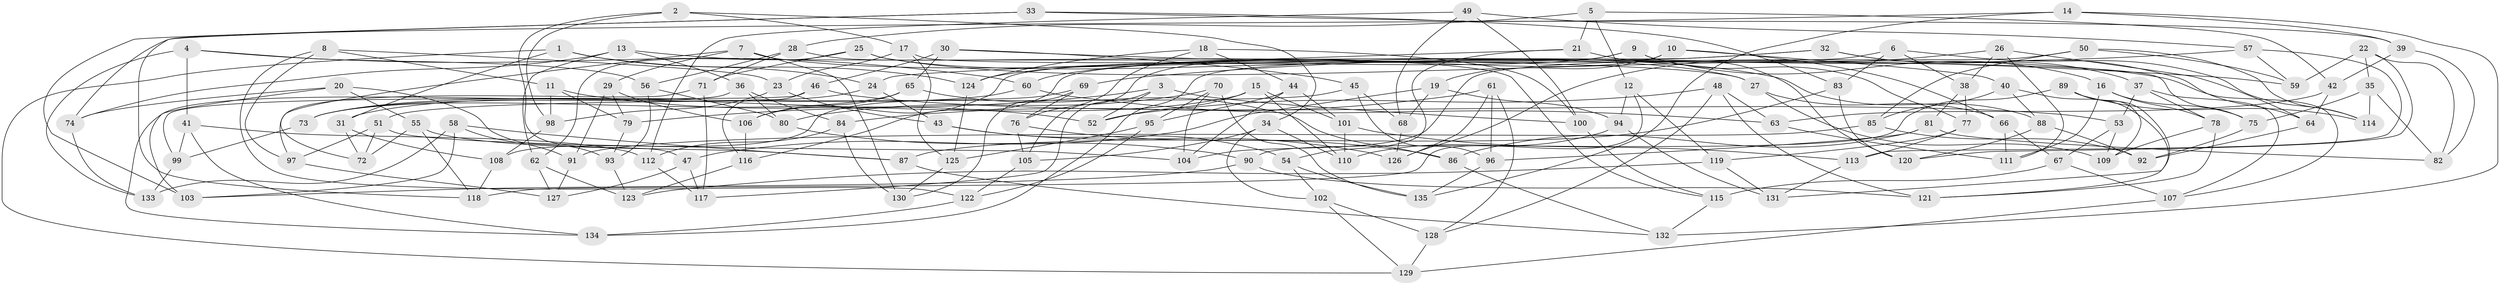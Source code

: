 // coarse degree distribution, {6: 0.5487804878048781, 5: 0.0975609756097561, 4: 0.35365853658536583}
// Generated by graph-tools (version 1.1) at 2025/52/02/27/25 19:52:30]
// undirected, 135 vertices, 270 edges
graph export_dot {
graph [start="1"]
  node [color=gray90,style=filled];
  1;
  2;
  3;
  4;
  5;
  6;
  7;
  8;
  9;
  10;
  11;
  12;
  13;
  14;
  15;
  16;
  17;
  18;
  19;
  20;
  21;
  22;
  23;
  24;
  25;
  26;
  27;
  28;
  29;
  30;
  31;
  32;
  33;
  34;
  35;
  36;
  37;
  38;
  39;
  40;
  41;
  42;
  43;
  44;
  45;
  46;
  47;
  48;
  49;
  50;
  51;
  52;
  53;
  54;
  55;
  56;
  57;
  58;
  59;
  60;
  61;
  62;
  63;
  64;
  65;
  66;
  67;
  68;
  69;
  70;
  71;
  72;
  73;
  74;
  75;
  76;
  77;
  78;
  79;
  80;
  81;
  82;
  83;
  84;
  85;
  86;
  87;
  88;
  89;
  90;
  91;
  92;
  93;
  94;
  95;
  96;
  97;
  98;
  99;
  100;
  101;
  102;
  103;
  104;
  105;
  106;
  107;
  108;
  109;
  110;
  111;
  112;
  113;
  114;
  115;
  116;
  117;
  118;
  119;
  120;
  121;
  122;
  123;
  124;
  125;
  126;
  127;
  128;
  129;
  130;
  131;
  132;
  133;
  134;
  135;
  1 -- 124;
  1 -- 129;
  1 -- 24;
  1 -- 31;
  2 -- 98;
  2 -- 17;
  2 -- 47;
  2 -- 34;
  3 -- 100;
  3 -- 52;
  3 -- 117;
  3 -- 79;
  4 -- 60;
  4 -- 133;
  4 -- 41;
  4 -- 56;
  5 -- 21;
  5 -- 28;
  5 -- 12;
  5 -- 42;
  6 -- 38;
  6 -- 114;
  6 -- 134;
  6 -- 83;
  7 -- 29;
  7 -- 88;
  7 -- 130;
  7 -- 72;
  8 -- 97;
  8 -- 11;
  8 -- 122;
  8 -- 23;
  9 -- 16;
  9 -- 106;
  9 -- 124;
  9 -- 77;
  10 -- 105;
  10 -- 19;
  10 -- 66;
  10 -- 40;
  11 -- 52;
  11 -- 79;
  11 -- 98;
  12 -- 119;
  12 -- 94;
  12 -- 118;
  13 -- 62;
  13 -- 36;
  13 -- 27;
  13 -- 74;
  14 -- 39;
  14 -- 135;
  14 -- 132;
  14 -- 74;
  15 -- 101;
  15 -- 31;
  15 -- 110;
  15 -- 52;
  16 -- 78;
  16 -- 75;
  16 -- 111;
  17 -- 75;
  17 -- 23;
  17 -- 125;
  18 -- 100;
  18 -- 124;
  18 -- 76;
  18 -- 44;
  19 -- 94;
  19 -- 47;
  19 -- 68;
  20 -- 74;
  20 -- 55;
  20 -- 93;
  20 -- 103;
  21 -- 24;
  21 -- 120;
  21 -- 54;
  22 -- 82;
  22 -- 35;
  22 -- 120;
  22 -- 59;
  23 -- 98;
  23 -- 43;
  24 -- 73;
  24 -- 43;
  25 -- 107;
  25 -- 62;
  25 -- 27;
  25 -- 71;
  26 -- 126;
  26 -- 111;
  26 -- 38;
  26 -- 64;
  27 -- 109;
  27 -- 66;
  28 -- 56;
  28 -- 71;
  28 -- 115;
  29 -- 106;
  29 -- 91;
  29 -- 79;
  30 -- 46;
  30 -- 65;
  30 -- 59;
  30 -- 45;
  31 -- 72;
  31 -- 108;
  32 -- 64;
  32 -- 116;
  32 -- 37;
  32 -- 60;
  33 -- 103;
  33 -- 83;
  33 -- 39;
  33 -- 118;
  34 -- 102;
  34 -- 110;
  34 -- 105;
  35 -- 82;
  35 -- 75;
  35 -- 114;
  36 -- 84;
  36 -- 80;
  36 -- 134;
  37 -- 78;
  37 -- 53;
  37 -- 107;
  38 -- 77;
  38 -- 81;
  39 -- 82;
  39 -- 42;
  40 -- 121;
  40 -- 85;
  40 -- 88;
  41 -- 99;
  41 -- 134;
  41 -- 112;
  42 -- 63;
  42 -- 64;
  43 -- 126;
  43 -- 54;
  44 -- 101;
  44 -- 104;
  44 -- 95;
  45 -- 68;
  45 -- 51;
  45 -- 96;
  46 -- 53;
  46 -- 99;
  46 -- 116;
  47 -- 127;
  47 -- 117;
  48 -- 63;
  48 -- 121;
  48 -- 128;
  48 -- 52;
  49 -- 100;
  49 -- 68;
  49 -- 112;
  49 -- 57;
  50 -- 114;
  50 -- 59;
  50 -- 104;
  50 -- 85;
  51 -- 104;
  51 -- 97;
  51 -- 72;
  53 -- 109;
  53 -- 67;
  54 -- 135;
  54 -- 102;
  55 -- 72;
  55 -- 118;
  55 -- 87;
  56 -- 80;
  56 -- 93;
  57 -- 59;
  57 -- 113;
  57 -- 69;
  58 -- 87;
  58 -- 133;
  58 -- 91;
  58 -- 103;
  60 -- 63;
  60 -- 73;
  61 -- 84;
  61 -- 96;
  61 -- 126;
  61 -- 128;
  62 -- 123;
  62 -- 127;
  63 -- 111;
  64 -- 92;
  65 -- 86;
  65 -- 106;
  65 -- 73;
  66 -- 111;
  66 -- 67;
  67 -- 107;
  67 -- 115;
  68 -- 126;
  69 -- 130;
  69 -- 108;
  69 -- 76;
  70 -- 80;
  70 -- 95;
  70 -- 135;
  70 -- 104;
  71 -- 117;
  71 -- 97;
  73 -- 99;
  74 -- 133;
  75 -- 92;
  76 -- 86;
  76 -- 105;
  77 -- 113;
  77 -- 119;
  78 -- 109;
  78 -- 121;
  79 -- 93;
  80 -- 90;
  81 -- 96;
  81 -- 82;
  81 -- 86;
  83 -- 87;
  83 -- 120;
  84 -- 112;
  84 -- 130;
  85 -- 91;
  85 -- 92;
  86 -- 132;
  87 -- 132;
  88 -- 92;
  88 -- 120;
  89 -- 90;
  89 -- 109;
  89 -- 131;
  89 -- 114;
  90 -- 103;
  90 -- 121;
  91 -- 127;
  93 -- 123;
  94 -- 131;
  94 -- 110;
  95 -- 125;
  95 -- 122;
  96 -- 135;
  97 -- 127;
  98 -- 108;
  99 -- 133;
  100 -- 115;
  101 -- 113;
  101 -- 110;
  102 -- 128;
  102 -- 129;
  105 -- 122;
  106 -- 116;
  107 -- 129;
  108 -- 118;
  112 -- 117;
  113 -- 131;
  115 -- 132;
  116 -- 123;
  119 -- 131;
  119 -- 123;
  122 -- 134;
  124 -- 125;
  125 -- 130;
  128 -- 129;
}
